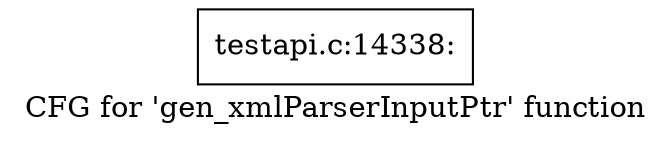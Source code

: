 digraph "CFG for 'gen_xmlParserInputPtr' function" {
	label="CFG for 'gen_xmlParserInputPtr' function";

	Node0x4856c50 [shape=record,label="{testapi.c:14338:}"];
}
